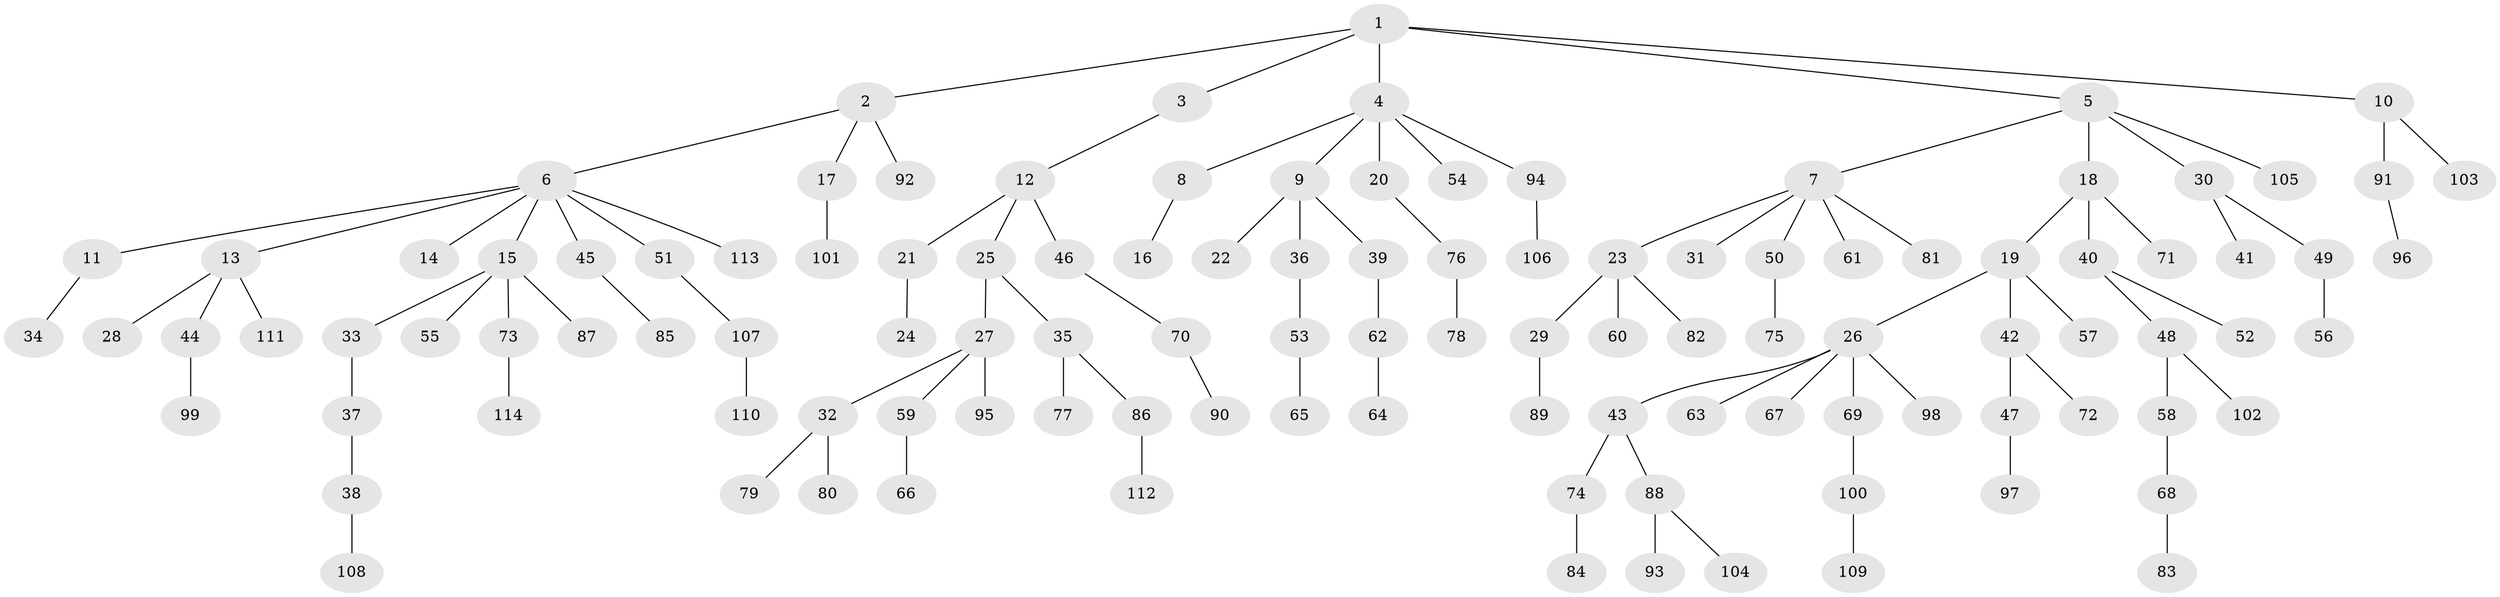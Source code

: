 // Generated by graph-tools (version 1.1) at 2025/26/03/09/25 03:26:27]
// undirected, 114 vertices, 113 edges
graph export_dot {
graph [start="1"]
  node [color=gray90,style=filled];
  1;
  2;
  3;
  4;
  5;
  6;
  7;
  8;
  9;
  10;
  11;
  12;
  13;
  14;
  15;
  16;
  17;
  18;
  19;
  20;
  21;
  22;
  23;
  24;
  25;
  26;
  27;
  28;
  29;
  30;
  31;
  32;
  33;
  34;
  35;
  36;
  37;
  38;
  39;
  40;
  41;
  42;
  43;
  44;
  45;
  46;
  47;
  48;
  49;
  50;
  51;
  52;
  53;
  54;
  55;
  56;
  57;
  58;
  59;
  60;
  61;
  62;
  63;
  64;
  65;
  66;
  67;
  68;
  69;
  70;
  71;
  72;
  73;
  74;
  75;
  76;
  77;
  78;
  79;
  80;
  81;
  82;
  83;
  84;
  85;
  86;
  87;
  88;
  89;
  90;
  91;
  92;
  93;
  94;
  95;
  96;
  97;
  98;
  99;
  100;
  101;
  102;
  103;
  104;
  105;
  106;
  107;
  108;
  109;
  110;
  111;
  112;
  113;
  114;
  1 -- 2;
  1 -- 3;
  1 -- 4;
  1 -- 5;
  1 -- 10;
  2 -- 6;
  2 -- 17;
  2 -- 92;
  3 -- 12;
  4 -- 8;
  4 -- 9;
  4 -- 20;
  4 -- 54;
  4 -- 94;
  5 -- 7;
  5 -- 18;
  5 -- 30;
  5 -- 105;
  6 -- 11;
  6 -- 13;
  6 -- 14;
  6 -- 15;
  6 -- 45;
  6 -- 51;
  6 -- 113;
  7 -- 23;
  7 -- 31;
  7 -- 50;
  7 -- 61;
  7 -- 81;
  8 -- 16;
  9 -- 22;
  9 -- 36;
  9 -- 39;
  10 -- 91;
  10 -- 103;
  11 -- 34;
  12 -- 21;
  12 -- 25;
  12 -- 46;
  13 -- 28;
  13 -- 44;
  13 -- 111;
  15 -- 33;
  15 -- 55;
  15 -- 73;
  15 -- 87;
  17 -- 101;
  18 -- 19;
  18 -- 40;
  18 -- 71;
  19 -- 26;
  19 -- 42;
  19 -- 57;
  20 -- 76;
  21 -- 24;
  23 -- 29;
  23 -- 60;
  23 -- 82;
  25 -- 27;
  25 -- 35;
  26 -- 43;
  26 -- 63;
  26 -- 67;
  26 -- 69;
  26 -- 98;
  27 -- 32;
  27 -- 59;
  27 -- 95;
  29 -- 89;
  30 -- 41;
  30 -- 49;
  32 -- 79;
  32 -- 80;
  33 -- 37;
  35 -- 77;
  35 -- 86;
  36 -- 53;
  37 -- 38;
  38 -- 108;
  39 -- 62;
  40 -- 48;
  40 -- 52;
  42 -- 47;
  42 -- 72;
  43 -- 74;
  43 -- 88;
  44 -- 99;
  45 -- 85;
  46 -- 70;
  47 -- 97;
  48 -- 58;
  48 -- 102;
  49 -- 56;
  50 -- 75;
  51 -- 107;
  53 -- 65;
  58 -- 68;
  59 -- 66;
  62 -- 64;
  68 -- 83;
  69 -- 100;
  70 -- 90;
  73 -- 114;
  74 -- 84;
  76 -- 78;
  86 -- 112;
  88 -- 93;
  88 -- 104;
  91 -- 96;
  94 -- 106;
  100 -- 109;
  107 -- 110;
}
